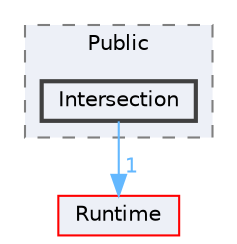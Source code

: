 digraph "Intersection"
{
 // INTERACTIVE_SVG=YES
 // LATEX_PDF_SIZE
  bgcolor="transparent";
  edge [fontname=Helvetica,fontsize=10,labelfontname=Helvetica,labelfontsize=10];
  node [fontname=Helvetica,fontsize=10,shape=box,height=0.2,width=0.4];
  compound=true
  subgraph clusterdir_b292c9cb1941632744dc846fb5d428f7 {
    graph [ bgcolor="#edf0f7", pencolor="grey50", label="Public", fontname=Helvetica,fontsize=10 style="filled,dashed", URL="dir_b292c9cb1941632744dc846fb5d428f7.html",tooltip=""]
  dir_c57c780570141702ede1ccc2f3fbb4a5 [label="Intersection", fillcolor="#edf0f7", color="grey25", style="filled,bold", URL="dir_c57c780570141702ede1ccc2f3fbb4a5.html",tooltip=""];
  }
  dir_7536b172fbd480bfd146a1b1acd6856b [label="Runtime", fillcolor="#edf0f7", color="red", style="filled", URL="dir_7536b172fbd480bfd146a1b1acd6856b.html",tooltip=""];
  dir_c57c780570141702ede1ccc2f3fbb4a5->dir_7536b172fbd480bfd146a1b1acd6856b [headlabel="1", labeldistance=1.5 headhref="dir_000530_000984.html" href="dir_000530_000984.html" color="steelblue1" fontcolor="steelblue1"];
}
